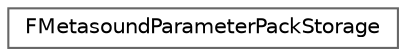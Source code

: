 digraph "Graphical Class Hierarchy"
{
 // INTERACTIVE_SVG=YES
 // LATEX_PDF_SIZE
  bgcolor="transparent";
  edge [fontname=Helvetica,fontsize=10,labelfontname=Helvetica,labelfontsize=10];
  node [fontname=Helvetica,fontsize=10,shape=box,height=0.2,width=0.4];
  rankdir="LR";
  Node0 [id="Node000000",label="FMetasoundParameterPackStorage",height=0.2,width=0.4,color="grey40", fillcolor="white", style="filled",URL="$d1/d1b/structFMetasoundParameterPackStorage.html",tooltip=" "];
}
